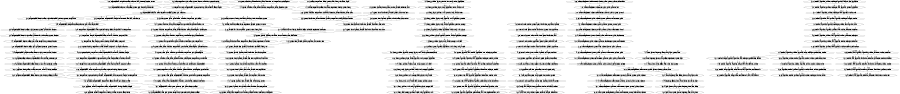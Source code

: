 digraph unix {
    size="6,6";
    "(0,0):system, transition, phase_transition, phase, dimension, rev, temperature, critical_point" -> "(1,9):system, transition, state, phase_transition, temperature, phase, dimension, spin";
    "(0,8):state, temperature, spin, effect, system, electron, transition, superconductivity" -> "(1,9):system, transition, state, phase_transition, temperature, phase, dimension, spin";
    "(0,8):state, temperature, spin, effect, system, electron, transition, superconductivity" -> "(1,22):magnetic_field, electron, state, effect, system, spin, function, quantum_dot";
    "(0,12):magnetic_field, temperature, effect, electron, field, presence, function, vortex" -> "(1,22):magnetic_field, electron, state, effect, system, spin, function, quantum_dot";
    "(0,18):surface, temperature, effect, system, chain, theory, simulation, liquid" -> "(1,4):surface, temperature, effect, simulation, experiment, density, system, theory";
    "(1,0):temperature, mgb, magnetic_field, superconductivity, state, material, effect, sample" -> "(2,6):magnetic_field, electron, state, temperature, effect, system, spin, transition";
    "(1,4):surface, temperature, effect, simulation, experiment, density, system, theory" -> "(2,23):system, transition, temperature, simulation, dimension, phase_transition, phase, chain";
    "(1,9):system, transition, state, phase_transition, temperature, phase, dimension, spin" -> "(2,23):system, transition, temperature, simulation, dimension, phase_transition, phase, chain";
    "(1,13):system, dynamic, time, equation, motion, particle, existence, case" -> "(2,24):system, time, distribution, particle, dynamic, case, term, limit";
    "(1,22):magnetic_field, electron, state, effect, system, spin, function, quantum_dot" -> "(2,6):magnetic_field, electron, state, temperature, effect, system, spin, transition";
    "(2,6):magnetic_field, electron, state, temperature, effect, system, spin, transition" -> "(3,15):state, system, phase, ground_state, transition, temperature, spin, effect";
    "(2,6):magnetic_field, electron, state, temperature, effect, system, spin, transition" -> "(3,16):magnetic_field, electron, effect, spin, electric_field, presence, system, temperature";
    "(2,23):system, transition, temperature, simulation, dimension, phase_transition, phase, chain" -> "(3,5):system, distribution, phase_transition, dynamic, temperature, time, particle, transition";
    "(2,24):system, time, distribution, particle, dynamic, case, term, limit" -> "(3,5):system, distribution, phase_transition, dynamic, temperature, time, particle, transition";
    "(2,24):system, time, distribution, particle, dynamic, case, term, limit" -> "(3,20):system, time, dynamic, equation, solution, effect, case, motion";
    "(3,5):system, distribution, phase_transition, dynamic, temperature, time, particle, transition" -> "(4,23):system, time, dynamic, distribution, particle, fluctuation, case, noise";
    "(3,13):temperature, magnetic_field, sample, measurement, film, field, transition, tc" -> "(4,29):magnetic_field, temperature, effect, electron, spin, state, sample, field";
    "(3,15):state, system, phase, ground_state, transition, temperature, spin, effect" -> "(4,24):system, transition, state, phase, temperature, ground_state, phase_transition, rev";
    "(3,16):magnetic_field, electron, effect, spin, electric_field, presence, system, temperature" -> "(4,29):magnetic_field, temperature, effect, electron, spin, state, sample, field";
    "(3,20):system, time, dynamic, equation, solution, effect, case, motion" -> "(4,23):system, time, dynamic, distribution, particle, fluctuation, case, noise";
    "(3,26):surface, structure, density, simulation, particle, protein, interaction, system" -> "(4,3):surface, simulation, effect, force, experiment, particle, system, structure";
    "(4,3):surface, simulation, effect, force, experiment, particle, system, structure" -> "(5,17):surface, structure, density, formation, effect, molecule, experiment, interaction";
    "(4,3):surface, simulation, effect, force, experiment, particle, system, structure" -> "(5,26):particle, flow, force, equation, system, motion, theory, fluid";
    "(4,23):system, time, dynamic, distribution, particle, fluctuation, case, noise" -> "(5,24):system, time, dynamic, particle, distribution, fluctuation, term, case";
    "(4,24):system, transition, state, phase, temperature, ground_state, phase_transition, rev" -> "(5,9):system, transition, temperature, phase, phase_transition, state, phase_diagram, critical_point";
    "(4,29):magnetic_field, temperature, effect, electron, spin, state, sample, field" -> "(5,19):temperature, magnetic_field, state, superconductivity, effect, sample, field, low_temperature";
    "(4,29):magnetic_field, temperature, effect, electron, spin, state, sample, field" -> "(5,29):magnetic_field, electron, effect, spin, presence, system, quantum_dot, function";
    "(5,9):system, transition, temperature, phase, phase_transition, state, phase_diagram, critical_point" -> "(6,6):system, state, phase, transition, temperature, ground_state, spin, phase_transition";
    "(5,19):temperature, magnetic_field, state, superconductivity, effect, sample, field, low_temperature" -> "(6,11):temperature, sample, magnetic_field, effect, material, transition, compound, film";
    "(5,24):system, time, dynamic, particle, distribution, fluctuation, term, case" -> "(6,9):system, particle, dynamic, simulation, time, transition, case, distribution";
    "(5,26):particle, flow, force, equation, system, motion, theory, fluid" -> "(6,9):system, particle, dynamic, simulation, time, transition, case, distribution";
    "(5,29):magnetic_field, electron, effect, spin, presence, system, quantum_dot, function" -> "(6,24):magnetic_field, electron, spin, effect, quantum_dot, conductance, system, function";
    "(6,6):system, state, phase, transition, temperature, ground_state, spin, phase_transition" -> "(7,1):system, state, ground_state, phase, transition, interaction, spin, temperature";
    "(6,9):system, particle, dynamic, simulation, time, transition, case, distribution" -> "(7,15):system, time, particle, dynamic, equation, case, motion, term";
    "(6,9):system, particle, dynamic, simulation, time, transition, case, distribution" -> "(7,18):surface, particle, simulation, temperature, effect, system, experiment, transition";
    "(6,11):temperature, sample, magnetic_field, effect, material, transition, compound, film" -> "(7,6):temperature, film, sample, pressure, density, material, effect, compound";
    "(6,24):magnetic_field, electron, spin, effect, quantum_dot, conductance, system, function" -> "(7,9):magnetic_field, electron, effect, spin, state, temperature, presence, function";
    "(7,1):system, state, ground_state, phase, transition, interaction, spin, temperature" -> "(8,29):system, state, phase, transition, temperature, ground_state, phase_diagram, phase_transition";
    "(7,6):temperature, film, sample, pressure, density, material, effect, compound" -> "(8,15):superconductivity, temperature, state, material, compound, tc, sample, transition";
    "(7,9):magnetic_field, electron, effect, spin, state, temperature, presence, function" -> "(8,20):magnetic_field, electron, effect, spin, graphene, presence, system, function";
    "(7,15):system, time, particle, dynamic, equation, case, motion, term" -> "(8,24):system, particle, time, dynamic, distribution, simulation, theory, rev";
    "(7,18):surface, particle, simulation, temperature, effect, system, experiment, transition" -> "(8,24):system, particle, time, dynamic, distribution, simulation, theory, rev";
    "(8,15):superconductivity, temperature, state, material, compound, tc, sample, transition" -> "(9,22):superconductivity, temperature, state, magnetic_field, fe, material, transition, sample";
    "(8,20):magnetic_field, electron, effect, spin, graphene, presence, system, function" -> "(9,9):magnetic_field, graphene, effect, electron, spin, presence, state, function";
    "(8,24):system, particle, time, dynamic, distribution, simulation, theory, rev" -> "(9,1):system, particle, dynamic, time, distribution, case, limit, equation";
    "(8,29):system, state, phase, transition, temperature, ground_state, phase_diagram, phase_transition" -> "(9,7):system, state, phase, transition, ground_state, temperature, spin, phase_diagram";
    "(9,1):system, particle, dynamic, time, distribution, case, limit, equation" -> "(10,28):system, time, dynamic, particle, case, term, equilibrium, fluctuation";
    "(9,7):system, state, phase, transition, ground_state, temperature, spin, phase_diagram" -> "(10,4):system, transition, state, phase, phase_transition, critical_point, temperature, ground_state";
    "(9,9):magnetic_field, graphene, effect, electron, spin, presence, state, function" -> "(10,12):graphene, effect, electron, magnetic_field, state, surface, presence, spin";
    "(9,22):superconductivity, temperature, state, magnetic_field, fe, material, transition, sample" -> "(10,21):temperature, magnetic_field, superconductivity, state, sample, effect, transition, material";
    "(10,4):system, transition, state, phase, phase_transition, critical_point, temperature, ground_state" -> "(11,10):system, state, phase, transition, ground_state, spin, critical_point, magnetic_field";
    "(10,12):graphene, effect, electron, magnetic_field, state, surface, presence, spin" -> "(11,29):graphene, magnetic_field, effect, electron, spin, state, presence, surface";
    "(10,21):temperature, magnetic_field, superconductivity, state, sample, effect, transition, material" -> "(11,24):temperature, superconductivity, magnetic_field, state, sample, material, compound, phase";
    "(10,28):system, time, dynamic, particle, case, term, equilibrium, fluctuation" -> "(11,27):system, dynamic, time, particle, equilibrium, case, state, equation";
    "(11,10):system, state, phase, transition, ground_state, spin, critical_point, magnetic_field" -> "(12,1):system, temperature, state, phase, transition, phase_transition, critical_point, ground_state";
    "(11,24):temperature, superconductivity, magnetic_field, state, sample, material, compound, phase" -> "(12,18):magnetic_field, state, temperature, spin, effect, superconductivity, electron, system";
    "(11,27):system, dynamic, time, particle, equilibrium, case, state, equation" -> "(12,21):system, time, dynamic, case, state, particle, term, equilibrium";
    "(11,29):graphene, magnetic_field, effect, electron, spin, state, presence, surface" -> "(12,18):magnetic_field, state, temperature, spin, effect, superconductivity, electron, system";
    "(11,29):graphene, magnetic_field, effect, electron, spin, state, presence, surface" -> "(12,27):graphene, density, effect, surface, structure, material, device, interface";
    "(12,1):system, temperature, state, phase, transition, phase_transition, critical_point, ground_state" -> "(13,21):system, state, phase, magnetic_field, transition, ground_state, presence, temperature";
    "(12,18):magnetic_field, state, temperature, spin, effect, superconductivity, electron, system" -> "(13,0):temperature, superconductivity, material, magnetic_field, state, compound, sample, low_temperature";
    "(12,18):magnetic_field, state, temperature, spin, effect, superconductivity, electron, system" -> "(13,27):graphene, magnetic_field, effect, electron, spin, device, presence, surface";
    "(12,21):system, time, dynamic, case, state, particle, term, equilibrium" -> "(13,6):system, time, dynamic, particle, case, equation, state, motion";
    "(12,27):graphene, density, effect, surface, structure, material, device, interface" -> "(13,27):graphene, magnetic_field, effect, electron, spin, device, presence, surface";
    "(13,0):temperature, superconductivity, material, magnetic_field, state, compound, sample, low_temperature" -> "(14,3):graphene, magnetic_field, temperature, effect, material, spin, electron, state";
    "(13,6):system, time, dynamic, particle, case, equation, state, motion" -> "(14,24):system, dynamic, time, particle, case, state, energy, motion";
    "(13,21):system, state, phase, magnetic_field, transition, ground_state, presence, temperature" -> "(14,15):system, state, phase, magnetic_field, transition, ground_state, presence, interaction";
    "(13,27):graphene, magnetic_field, effect, electron, spin, device, presence, surface" -> "(14,3):graphene, magnetic_field, temperature, effect, material, spin, electron, state";
    "(14,3):graphene, magnetic_field, temperature, effect, material, spin, electron, state" -> "(15,1):magnetic_field, state, system, presence, spin, phase, electron, effect";
    "(14,3):graphene, magnetic_field, temperature, effect, material, spin, electron, state" -> "(15,27):graphene, material, temperature, effect, magnetic_field, density, thin_film, sample";
    "(14,15):system, state, phase, magnetic_field, transition, ground_state, presence, interaction" -> "(15,1):magnetic_field, state, system, presence, spin, phase, electron, effect";
    "(14,24):system, dynamic, time, particle, case, state, energy, motion" -> "(15,13):system, dynamic, time, particle, state, transition, case, temperature";
    "(15,1):magnetic_field, state, system, presence, spin, phase, electron, effect" -> "(16,8):system, state, phase, temperature, transition, phase_transition, interaction, critical_point";
    "(15,1):magnetic_field, state, system, presence, spin, phase, electron, effect" -> "(16,13):magnetic_field, state, spin, system, temperature, superconductivity, electron, effect";
    "(15,13):system, dynamic, time, particle, state, transition, case, temperature" -> "(16,8):system, state, phase, temperature, transition, phase_transition, interaction, critical_point";
    "(15,27):graphene, material, temperature, effect, magnetic_field, density, thin_film, sample" -> "(16,13):magnetic_field, state, spin, system, temperature, superconductivity, electron, effect";
    "(15,27):graphene, material, temperature, effect, magnetic_field, density, thin_film, sample" -> "(16,20):graphene, material, temperature, density, surface, structure, effect, device";
    "(0,9):theory, problem, physic, question, time, study, review, application" -> "(1,20):theory, problem, physic, study, application, review, article, work";
    "(1,20):theory, problem, physic, study, application, review, article, work" -> "(2,2):theory, physic, problem, work, question, study, article, review";
    "(2,2):theory, physic, problem, work, question, study, article, review" -> "(3,3):theory, problem, physic, study, approach, work, application, question";
    "(3,3):theory, problem, physic, study, approach, work, application, question" -> "(4,4):theory, problem, physic, study, article, application, question, concept";
    "(4,4):theory, problem, physic, study, article, application, question, concept" -> "(5,15):theory, approach, problem, application, article, study, work, physic";
    "(4,22):network, node, number, system, agent, distribution, population, dynamic" -> "(5,27):network, node, agent, number, distribution, system, time, population";
    "(5,15):theory, approach, problem, application, article, study, work, physic" -> "(6,26):theory, problem, physic, approach, question, article, application, concept";
    "(5,27):network, node, agent, number, distribution, system, time, population" -> "(6,20):network, system, node, number, time, agent, distribution, data";
    "(6,20):network, system, node, number, time, agent, distribution, data" -> "(7,2):network, node, number, population, agent, dynamic, individual, cell";
    "(6,26):theory, problem, physic, approach, question, article, application, concept" -> "(7,5):theory, problem, physic, study, article, concept, work, field";
    "(7,2):network, node, number, population, agent, dynamic, individual, cell" -> "(8,7):network, node, agent, number, time, distribution, dynamic, population";
    "(7,5):theory, problem, physic, study, article, concept, work, field" -> "(8,12):problem, system, approach, application, work, theory, study, article";
    "(8,7):network, node, agent, number, time, distribution, dynamic, population" -> "(9,25):network, node, system, number, dynamic, cell, agent, evolution";
    "(8,12):problem, system, approach, application, work, theory, study, article" -> "(9,21):theory, problem, approach, concept, physic, work, article, quantum_mechanic";
    "(8,12):problem, system, approach, application, work, theory, study, article" -> "(9,27):system, approach, data, method, application, user, technique, problem";
    "(9,21):theory, problem, approach, concept, physic, work, article, quantum_mechanic" -> "(10,16):theory, problem, physic, article, approach, work, concept, application";
    "(9,25):network, node, system, number, dynamic, cell, agent, evolution" -> "(10,26):system, population, cell, network, specie, dynamic, time, effect";
    "(9,27):system, approach, data, method, application, user, technique, problem" -> "(10,9):system, approach, algorithm, data, application, technique, method, problem";
    "(10,9):system, approach, algorithm, data, application, technique, method, problem" -> "(11,12):system, approach, method, algorithm, data, problem, technique, application";
    "(10,16):theory, problem, physic, article, approach, work, concept, application" -> "(11,9):theory, problem, article, physic, study, concept, work, field";
    "(10,26):system, population, cell, network, specie, dynamic, time, effect" -> "(11,13):cell, population, protein, specie, study, network, effect, mechanism";
    "(11,9):theory, problem, article, physic, study, concept, work, field" -> "(12,28):theory, study, physic, problem, article, work, concept, application";
    "(11,12):system, approach, method, algorithm, data, problem, technique, application" -> "(12,29):system, data, user, approach, application, information, technique, method";
    "(11,13):cell, population, protein, specie, study, network, effect, mechanism" -> "(12,0):population, cell, time, gene, effect, network, specie, study";
    "(12,0):population, cell, time, gene, effect, network, specie, study" -> "(13,4):cell, population, gene, study, specie, time, number, protein";
    "(12,28):theory, study, physic, problem, article, work, concept, application" -> "(13,22):theory, problem, work, concept, field, physic, study, article";
    "(12,29):system, data, user, approach, application, information, technique, method" -> "(13,20):system, user, data, approach, application, information, number, order";
    "(13,4):cell, population, gene, study, specie, time, number, protein" -> "(14,26):network, node, population, number, time, dynamic, individual, system";
    "(13,20):system, user, data, approach, application, information, number, order" -> "(14,18):system, user, data, application, approach, performance, order, information";
    "(13,22):theory, problem, work, concept, field, physic, study, article" -> "(14,16):theory, study, work, article, field, concept, problem, physic";
    "(14,16):theory, study, work, article, field, concept, problem, physic" -> "(15,17):theory, problem, work, study, application, physic, concept, field";
    "(14,18):system, user, data, application, approach, performance, order, information" -> "(15,11):system, user, data, approach, application, performance, algorithm, order";
    "(14,26):network, node, population, number, time, dynamic, individual, system" -> "(15,24):study, data, analysis, time, population, number, individual, student";
    "(15,11):system, user, data, approach, application, performance, algorithm, order" -> "(16,18):system, approach, application, performance, data, user, implementation, work";
    "(15,11):system, user, data, approach, application, performance, algorithm, order" -> "(16,24):data, user, study, student, system, research, analysis, information";
    "(15,17):theory, problem, work, study, application, physic, concept, field" -> "(16,12):theory, field, concept, problem, article, study, application, work";
    "(15,24):study, data, analysis, time, population, number, individual, student" -> "(16,24):data, user, study, student, system, research, analysis, information";
    "(0,26):state, entanglement, measurement, scheme, qubits, system, quantum, information" -> "(1,21):state, entanglement, scheme, rev, phys, qubits, quantum, lett";
    "(1,21):state, entanglement, scheme, rev, phys, qubits, quantum, lett" -> "(2,10):state, entanglement, scheme, measurement, quantum, qubits, system, protocol";
    "(2,10):state, entanglement, scheme, measurement, quantum, qubits, system, protocol" -> "(3,25):state, entanglement, qubits, scheme, system, quantum, measurement, qubit";
    "(3,25):state, entanglement, qubits, scheme, system, quantum, measurement, qubit" -> "(4,5):state, entanglement, scheme, qubits, quantum, system, protocol, qubit";
    "(4,5):state, entanglement, scheme, qubits, quantum, system, protocol, qubit" -> "(5,28):state, entanglement, scheme, protocol, quantum, qubits, measurement, bound";
    "(5,28):state, entanglement, scheme, protocol, quantum, qubits, measurement, bound" -> "(6,19):state, entanglement, system, scheme, qubits, measurement, qubit, decoherence";
    "(6,19):state, entanglement, system, scheme, qubits, measurement, qubit, decoherence" -> "(7,20):state, entanglement, qubits, scheme, quantum, decoherence, system, measurement";
    "(7,20):state, entanglement, qubits, scheme, quantum, decoherence, system, measurement" -> "(8,28):state, entanglement, system, atom, scheme, photon, qubits, quantum";
    "(8,28):state, entanglement, system, atom, scheme, photon, qubits, quantum" -> "(9,13):state, entanglement, system, qubits, quantum, measurement, scheme, qubit";
    "(9,4):atom, photon, frequency, effect, cavity, light, system, laser" -> "(10,22):atom, frequency, photon, cavity, effect, experiment, system, light";
    "(9,13):state, entanglement, system, qubits, quantum, measurement, scheme, qubit" -> "(10,1):state, entanglement, system, measurement, quantum, qubits, qubit, quantum_state";
    "(10,1):state, entanglement, system, measurement, quantum, qubits, qubit, quantum_state" -> "(11,7):state, entanglement, system, quantum, qubits, protocol, measurement, scheme";
    "(10,22):atom, frequency, photon, cavity, effect, experiment, system, light" -> "(11,14):atom, photon, cavity, effect, laser, order, time, system";
    "(11,7):state, entanglement, system, quantum, qubits, protocol, measurement, scheme" -> "(12,12):state, entanglement, measurement, system, photon, scheme, quantum, atom";
    "(11,14):atom, photon, cavity, effect, laser, order, time, system" -> "(12,12):state, entanglement, measurement, system, photon, scheme, quantum, atom";
    "(12,12):state, entanglement, measurement, system, photon, scheme, quantum, atom" -> "(13,10):state, entanglement, measurement, protocol, quantum, system, qubits, scheme";
    "(12,12):state, entanglement, measurement, system, photon, scheme, quantum, atom" -> "(13,14):atom, frequency, laser, effect, photon, cavity, light, mode";
    "(13,10):state, entanglement, measurement, protocol, quantum, system, qubits, scheme" -> "(14,14):state, entanglement, measurement, quantum, protocol, qubits, system, scheme";
    "(13,14):atom, frequency, laser, effect, photon, cavity, light, mode" -> "(14,9):frequency, effect, photon, laser, device, time, cavity, light";
    "(14,9):frequency, effect, photon, laser, device, time, cavity, light" -> "(15,19):light, photon, cavity, system, frequency, time, laser, effect";
    "(14,14):state, entanglement, measurement, quantum, protocol, qubits, system, scheme" -> "(15,7):state, entanglement, quantum, measurement, system, protocol, qubits, scheme";
    "(15,7):state, entanglement, quantum, measurement, system, protocol, qubits, scheme" -> "(16,22):state, system, entanglement, quantum, measurement, protocol, information, scheme";
    "(15,19):light, photon, cavity, system, frequency, time, laser, effect" -> "(16,0):light, atom, system, photon, frequency, laser, cavity, time";
    "(3,12):method, algorithm, problem, technique, approach, analysis, case, application" -> "(4,21):method, algorithm, problem, technique, data, approach, system, application";
    "(4,21):method, algorithm, problem, technique, data, approach, system, application" -> "(5,11):method, algorithm, problem, technique, data, approach, number, code";
    "(5,11):method, algorithm, problem, technique, data, approach, number, code" -> "(6,22):method, algorithm, data, problem, approach, technique, analysis, number";
    "(6,22):method, algorithm, data, problem, approach, technique, analysis, number" -> "(7,12):method, algorithm, approach, technique, problem, accuracy, order, case";
    "(7,12):method, algorithm, approach, technique, problem, accuracy, order, case" -> "(8,23):method, algorithm, approach, problem, data, number, parameter, estimator";
    "(8,23):method, algorithm, approach, problem, data, number, parameter, estimator" -> "(9,8):method, algorithm, problem, data, approach, number, parameter, technique";
    "(9,8):method, algorithm, problem, data, approach, number, parameter, technique" -> "(10,0):method, algorithm, problem, data, approach, number, technique, estimator";
    "(10,0):method, algorithm, problem, data, approach, number, technique, estimator" -> "(11,23):method, algorithm, problem, data, approach, number, estimator, performance";
    "(11,23):method, algorithm, problem, data, approach, number, estimator, performance" -> "(12,4):method, algorithm, problem, approach, image, technique, performance, number";
    "(11,23):method, algorithm, problem, data, approach, number, estimator, performance" -> "(12,23):method, data, approach, algorithm, problem, parameter, number, estimator";
    "(12,4):method, algorithm, problem, approach, image, technique, performance, number" -> "(13,11):method, image, approach, algorithm, data, technique, performance, feature";
    "(12,4):method, algorithm, problem, approach, image, technique, performance, number" -> "(13,28):algorithm, problem, method, approach, number, solution, performance, time";
    "(12,23):method, data, approach, algorithm, problem, parameter, number, estimator" -> "(13,1):method, data, approach, distribution, estimator, parameter, number, estimation";
    "(13,1):method, data, approach, distribution, estimator, parameter, number, estimation" -> "(14,23):method, data, approach, estimator, distribution, parameter, problem, number";
    "(13,11):method, image, approach, algorithm, data, technique, performance, feature" -> "(14,29):method, approach, algorithm, image, data, state, feature, problem";
    "(13,28):algorithm, problem, method, approach, number, solution, performance, time" -> "(14,5):method, algorithm, problem, approach, solution, number, scheme, order";
    "(14,5):method, algorithm, problem, approach, solution, number, scheme, order" -> "(15,22):algorithm, method, problem, approach, number, matrix, solution, performance";
    "(14,23):method, data, approach, estimator, distribution, parameter, problem, number" -> "(15,4):method, data, approach, estimator, parameter, distribution, problem, number";
    "(14,29):method, approach, algorithm, image, data, state, feature, problem" -> "(15,18):method, image, approach, state, feature, data, algorithm, neural_network";
    "(15,4):method, data, approach, estimator, parameter, distribution, problem, number" -> "(16,9):method, data, approach, estimator, parameter, distribution, number, test";
    "(15,18):method, image, approach, state, feature, data, algorithm, neural_network" -> "(16,3):method, approach, image, state, neural_network, task, data, feature";
    "(15,22):algorithm, method, problem, approach, number, matrix, solution, performance" -> "(16,23):algorithm, method, problem, approach, number, technique, solution, matrix";
}